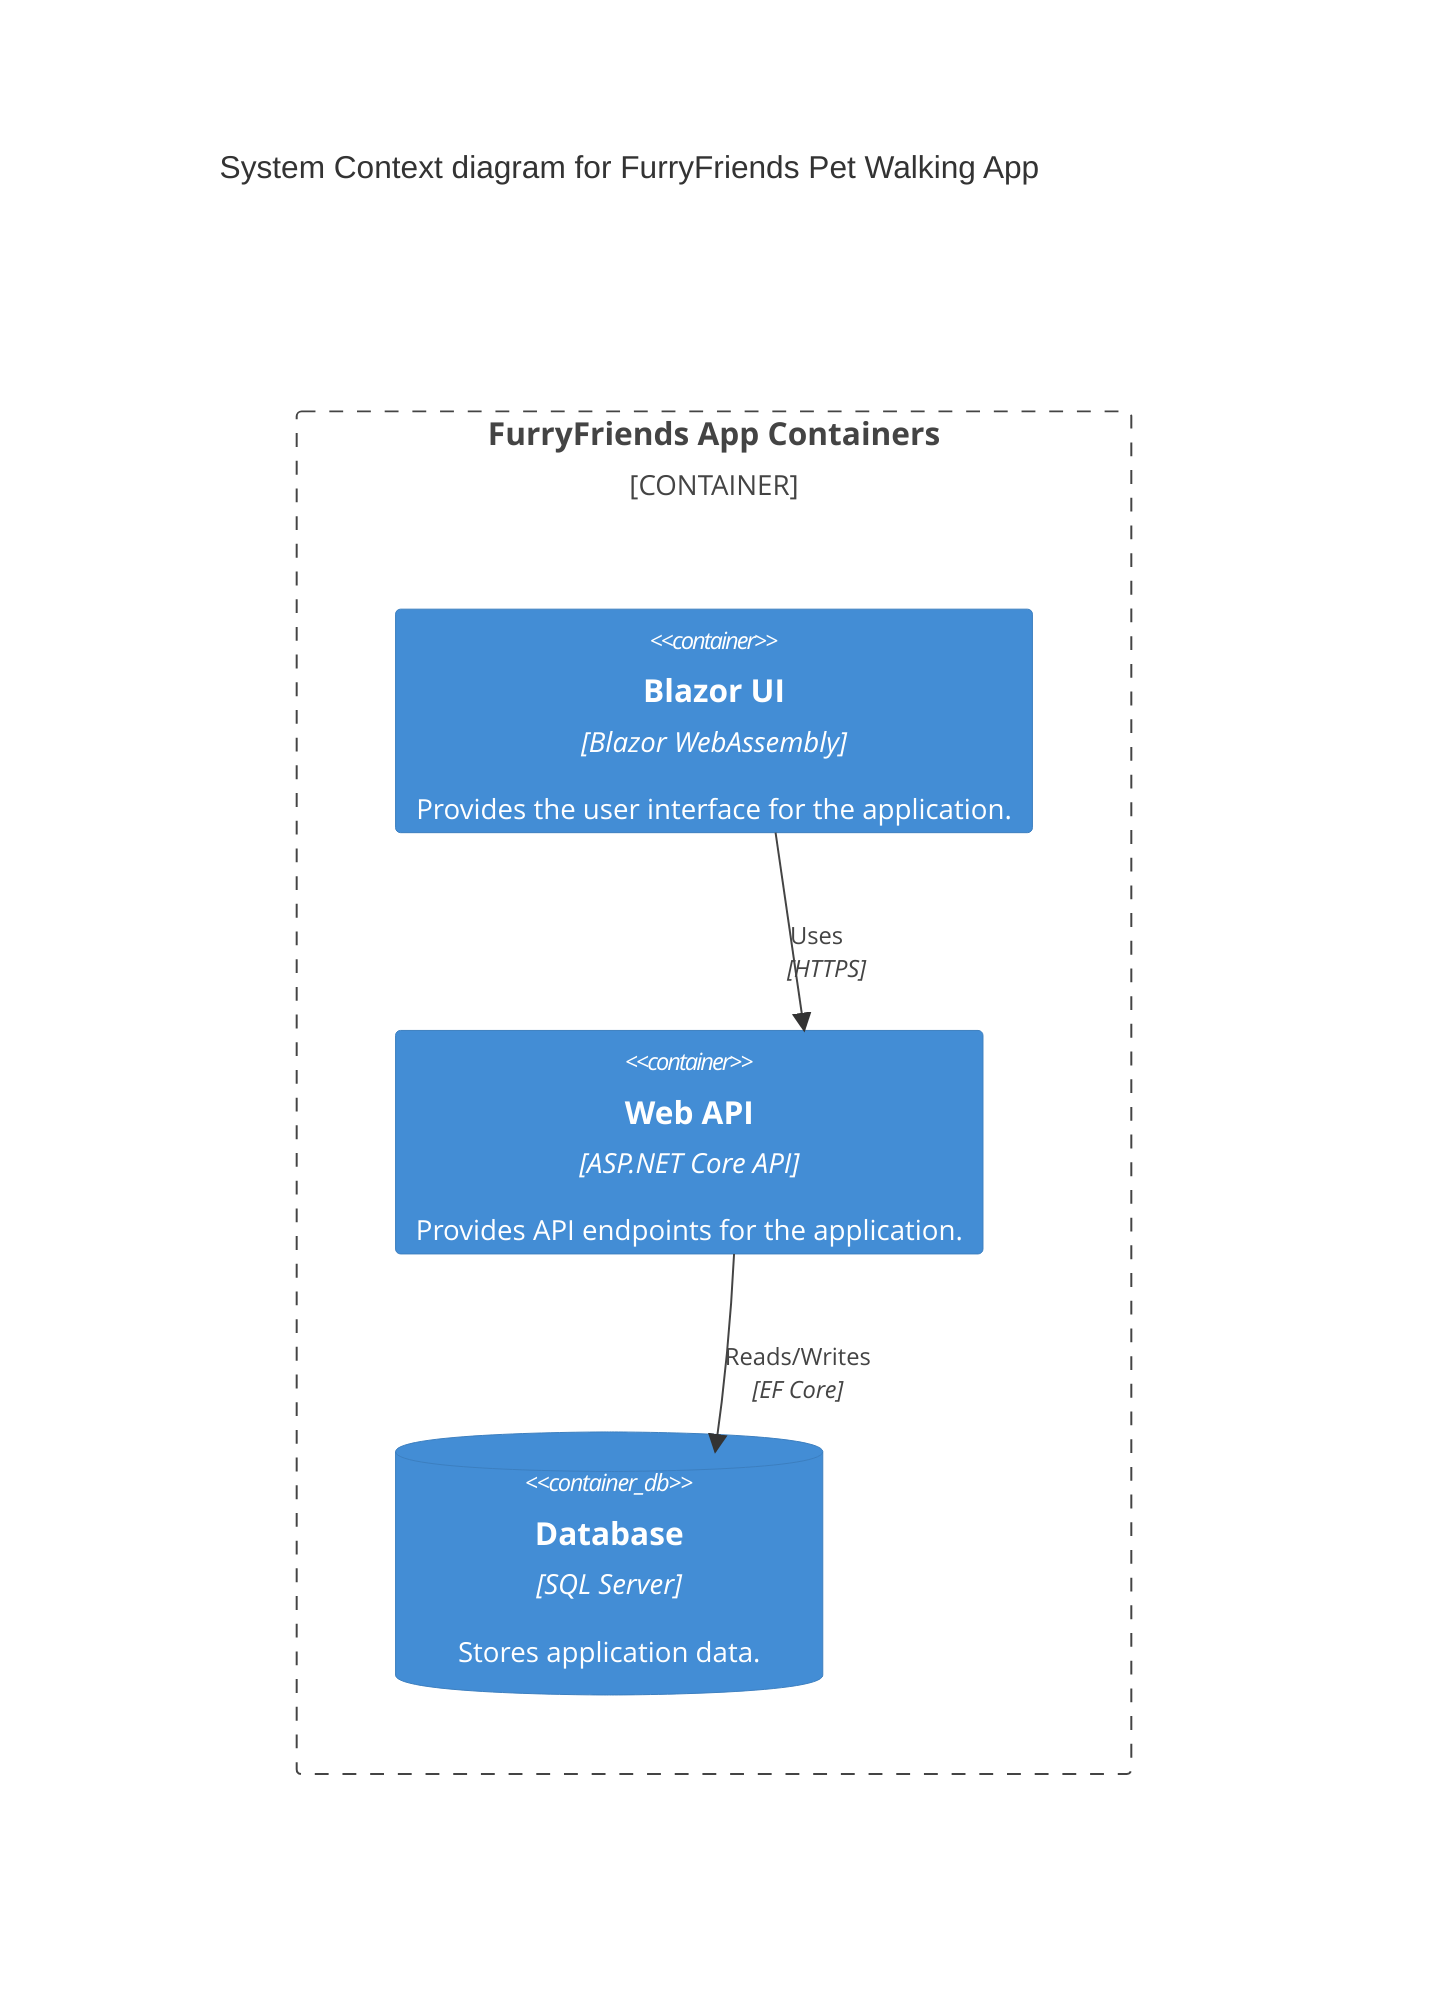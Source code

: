 C4Context
    title System Context diagram for FurryFriends Pet Walking App

    Container_Boundary(b1, "FurryFriends App Containers") {
    Container(blazorUi, "Blazor UI", "Blazor WebAssembly", "Provides the user interface for the application.")
    Container(webApi, "Web API", "ASP.NET Core API", "Provides API endpoints for the application.")
    ContainerDb(database, "Database", "SQL Server", "Stores application data.")
}

Rel(blazorUi, webApi, "Uses", "HTTPS")
Rel(webApi, database, "Reads/Writes", "EF Core")